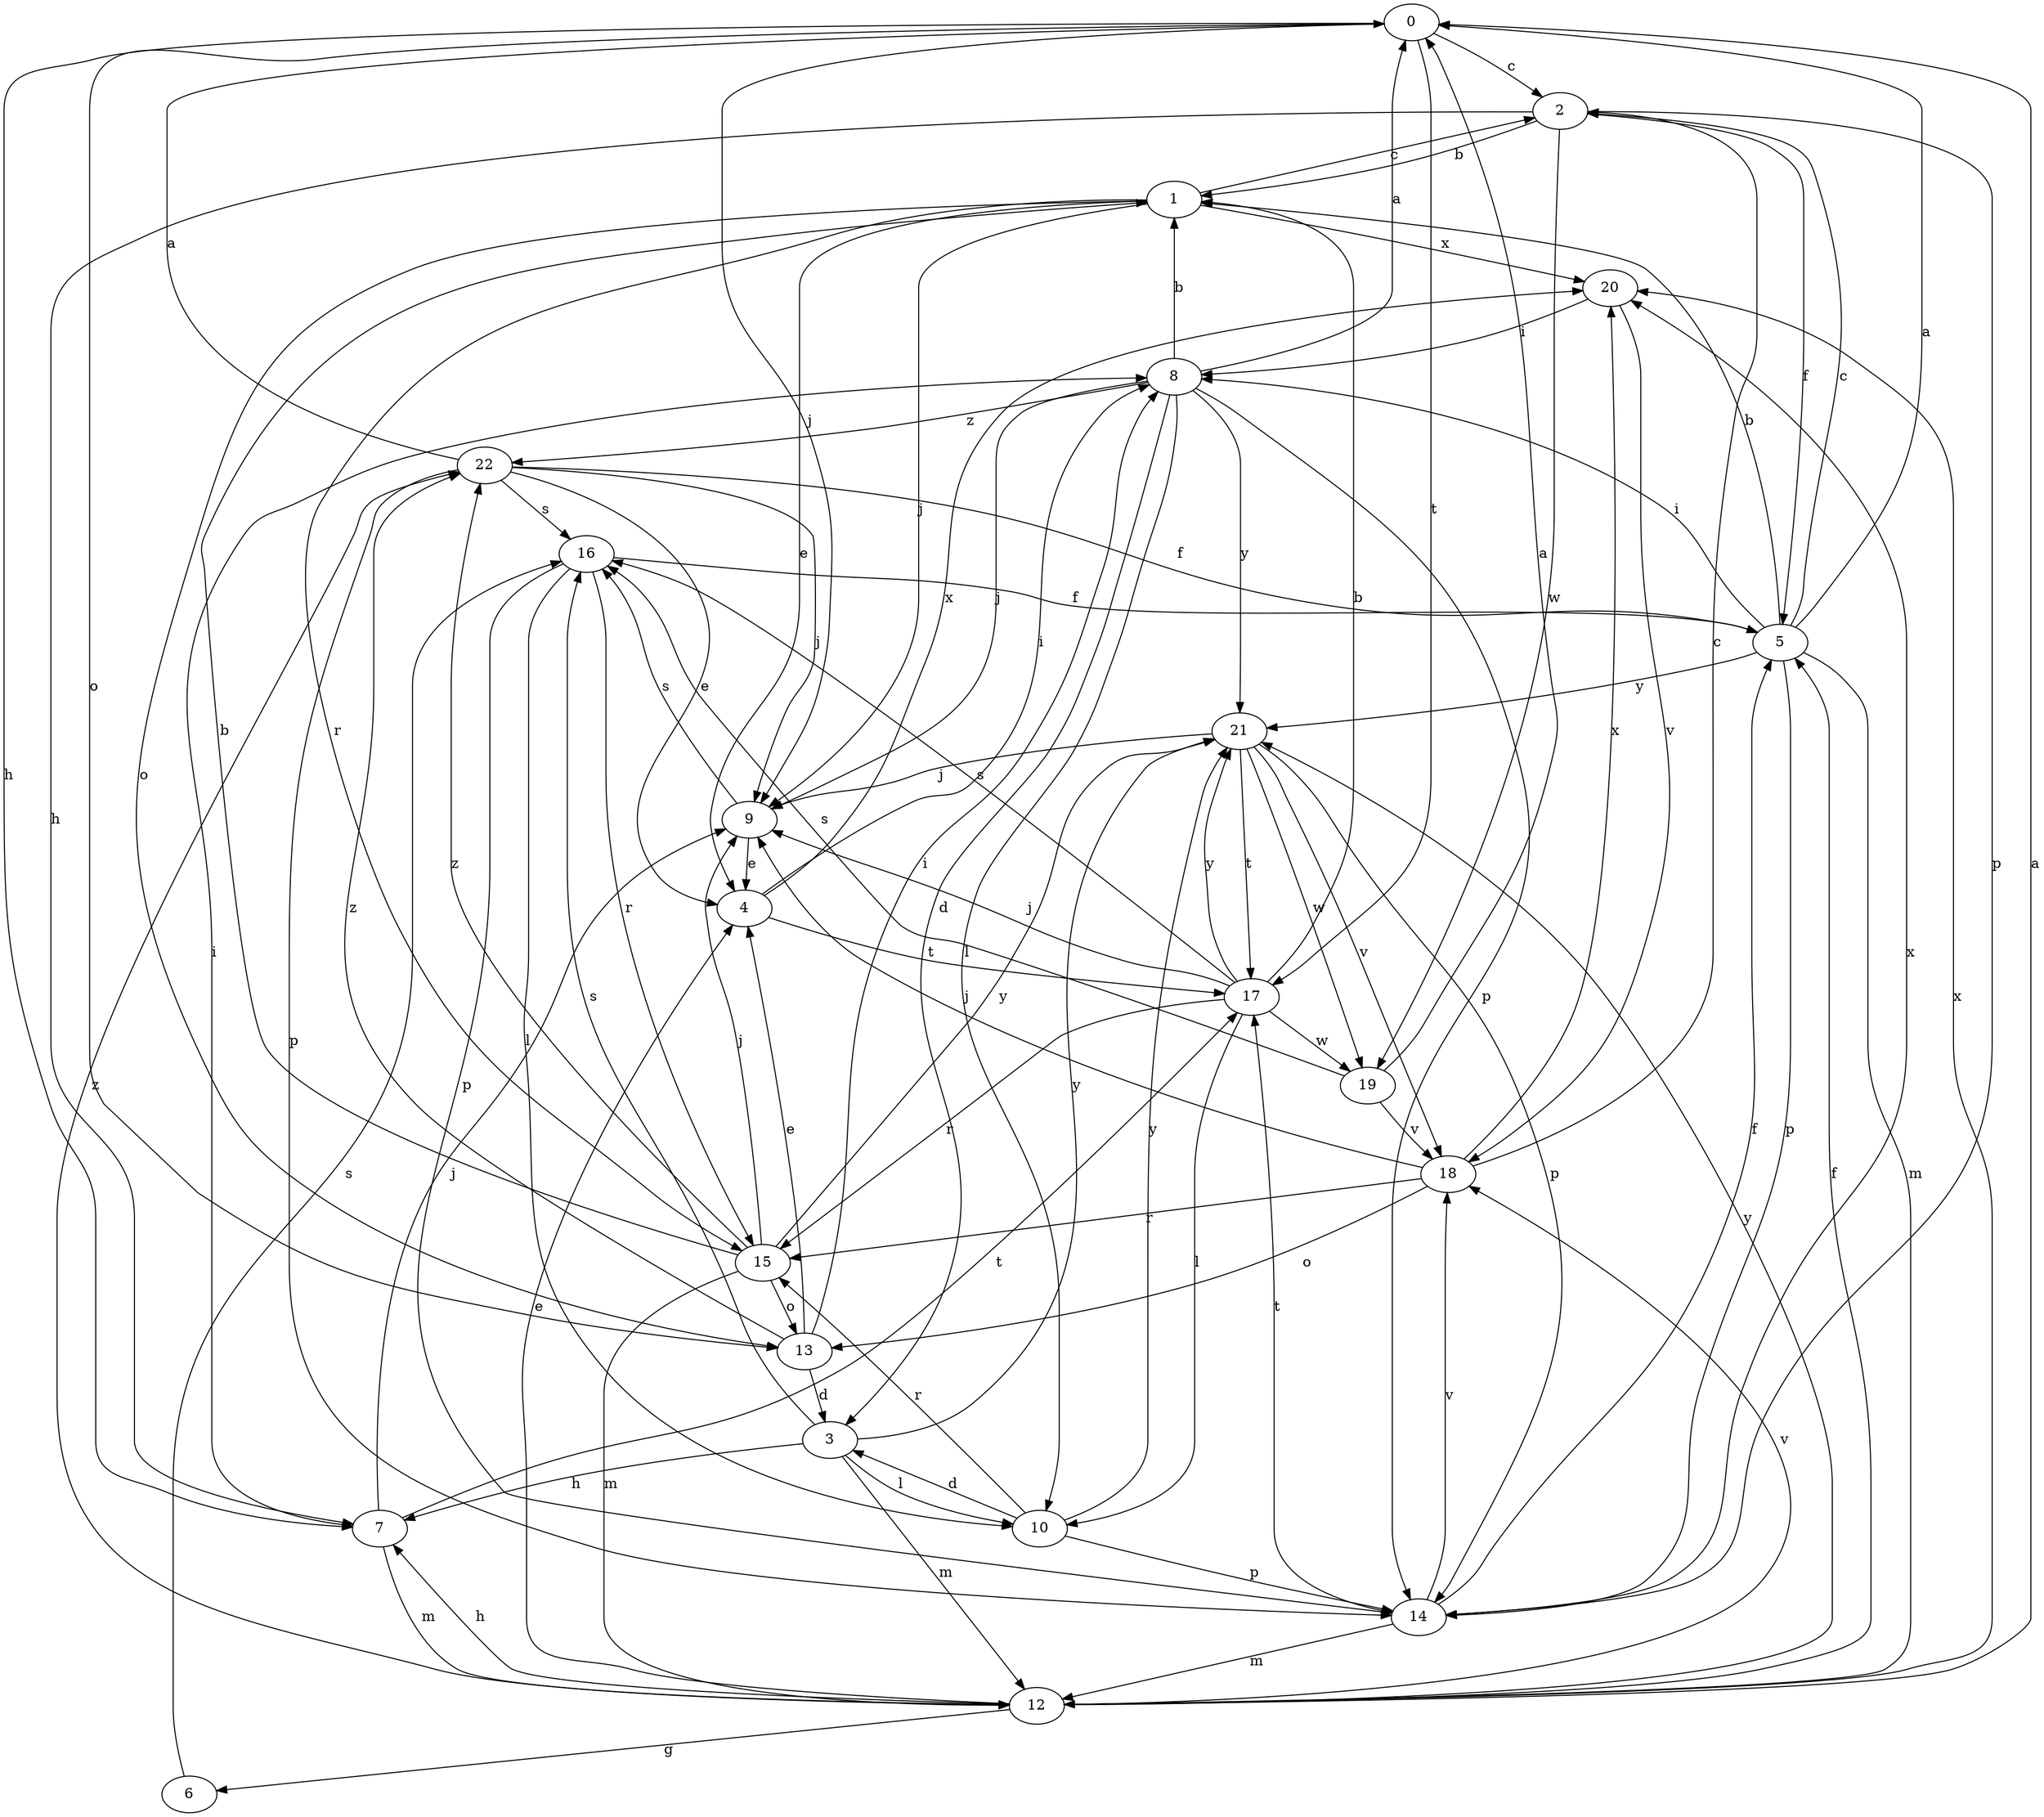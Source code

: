 strict digraph  {
0;
1;
2;
3;
4;
5;
6;
7;
8;
9;
10;
12;
13;
14;
15;
16;
17;
18;
19;
20;
21;
22;
0 -> 2  [label=c];
0 -> 7  [label=h];
0 -> 9  [label=j];
0 -> 13  [label=o];
0 -> 17  [label=t];
1 -> 2  [label=c];
1 -> 4  [label=e];
1 -> 9  [label=j];
1 -> 13  [label=o];
1 -> 15  [label=r];
1 -> 20  [label=x];
2 -> 1  [label=b];
2 -> 5  [label=f];
2 -> 7  [label=h];
2 -> 14  [label=p];
2 -> 19  [label=w];
3 -> 7  [label=h];
3 -> 10  [label=l];
3 -> 12  [label=m];
3 -> 16  [label=s];
3 -> 21  [label=y];
4 -> 8  [label=i];
4 -> 17  [label=t];
4 -> 20  [label=x];
5 -> 0  [label=a];
5 -> 1  [label=b];
5 -> 2  [label=c];
5 -> 8  [label=i];
5 -> 12  [label=m];
5 -> 14  [label=p];
5 -> 21  [label=y];
6 -> 16  [label=s];
7 -> 8  [label=i];
7 -> 9  [label=j];
7 -> 12  [label=m];
7 -> 17  [label=t];
8 -> 0  [label=a];
8 -> 1  [label=b];
8 -> 3  [label=d];
8 -> 9  [label=j];
8 -> 10  [label=l];
8 -> 14  [label=p];
8 -> 21  [label=y];
8 -> 22  [label=z];
9 -> 4  [label=e];
9 -> 16  [label=s];
10 -> 3  [label=d];
10 -> 14  [label=p];
10 -> 15  [label=r];
10 -> 21  [label=y];
12 -> 0  [label=a];
12 -> 4  [label=e];
12 -> 5  [label=f];
12 -> 6  [label=g];
12 -> 7  [label=h];
12 -> 18  [label=v];
12 -> 20  [label=x];
12 -> 21  [label=y];
12 -> 22  [label=z];
13 -> 3  [label=d];
13 -> 4  [label=e];
13 -> 8  [label=i];
13 -> 22  [label=z];
14 -> 5  [label=f];
14 -> 12  [label=m];
14 -> 17  [label=t];
14 -> 18  [label=v];
14 -> 20  [label=x];
15 -> 1  [label=b];
15 -> 9  [label=j];
15 -> 12  [label=m];
15 -> 13  [label=o];
15 -> 21  [label=y];
15 -> 22  [label=z];
16 -> 5  [label=f];
16 -> 10  [label=l];
16 -> 14  [label=p];
16 -> 15  [label=r];
17 -> 1  [label=b];
17 -> 9  [label=j];
17 -> 10  [label=l];
17 -> 15  [label=r];
17 -> 16  [label=s];
17 -> 19  [label=w];
17 -> 21  [label=y];
18 -> 2  [label=c];
18 -> 9  [label=j];
18 -> 13  [label=o];
18 -> 15  [label=r];
18 -> 20  [label=x];
19 -> 0  [label=a];
19 -> 16  [label=s];
19 -> 18  [label=v];
20 -> 8  [label=i];
20 -> 18  [label=v];
21 -> 9  [label=j];
21 -> 14  [label=p];
21 -> 17  [label=t];
21 -> 18  [label=v];
21 -> 19  [label=w];
22 -> 0  [label=a];
22 -> 4  [label=e];
22 -> 5  [label=f];
22 -> 9  [label=j];
22 -> 14  [label=p];
22 -> 16  [label=s];
}
